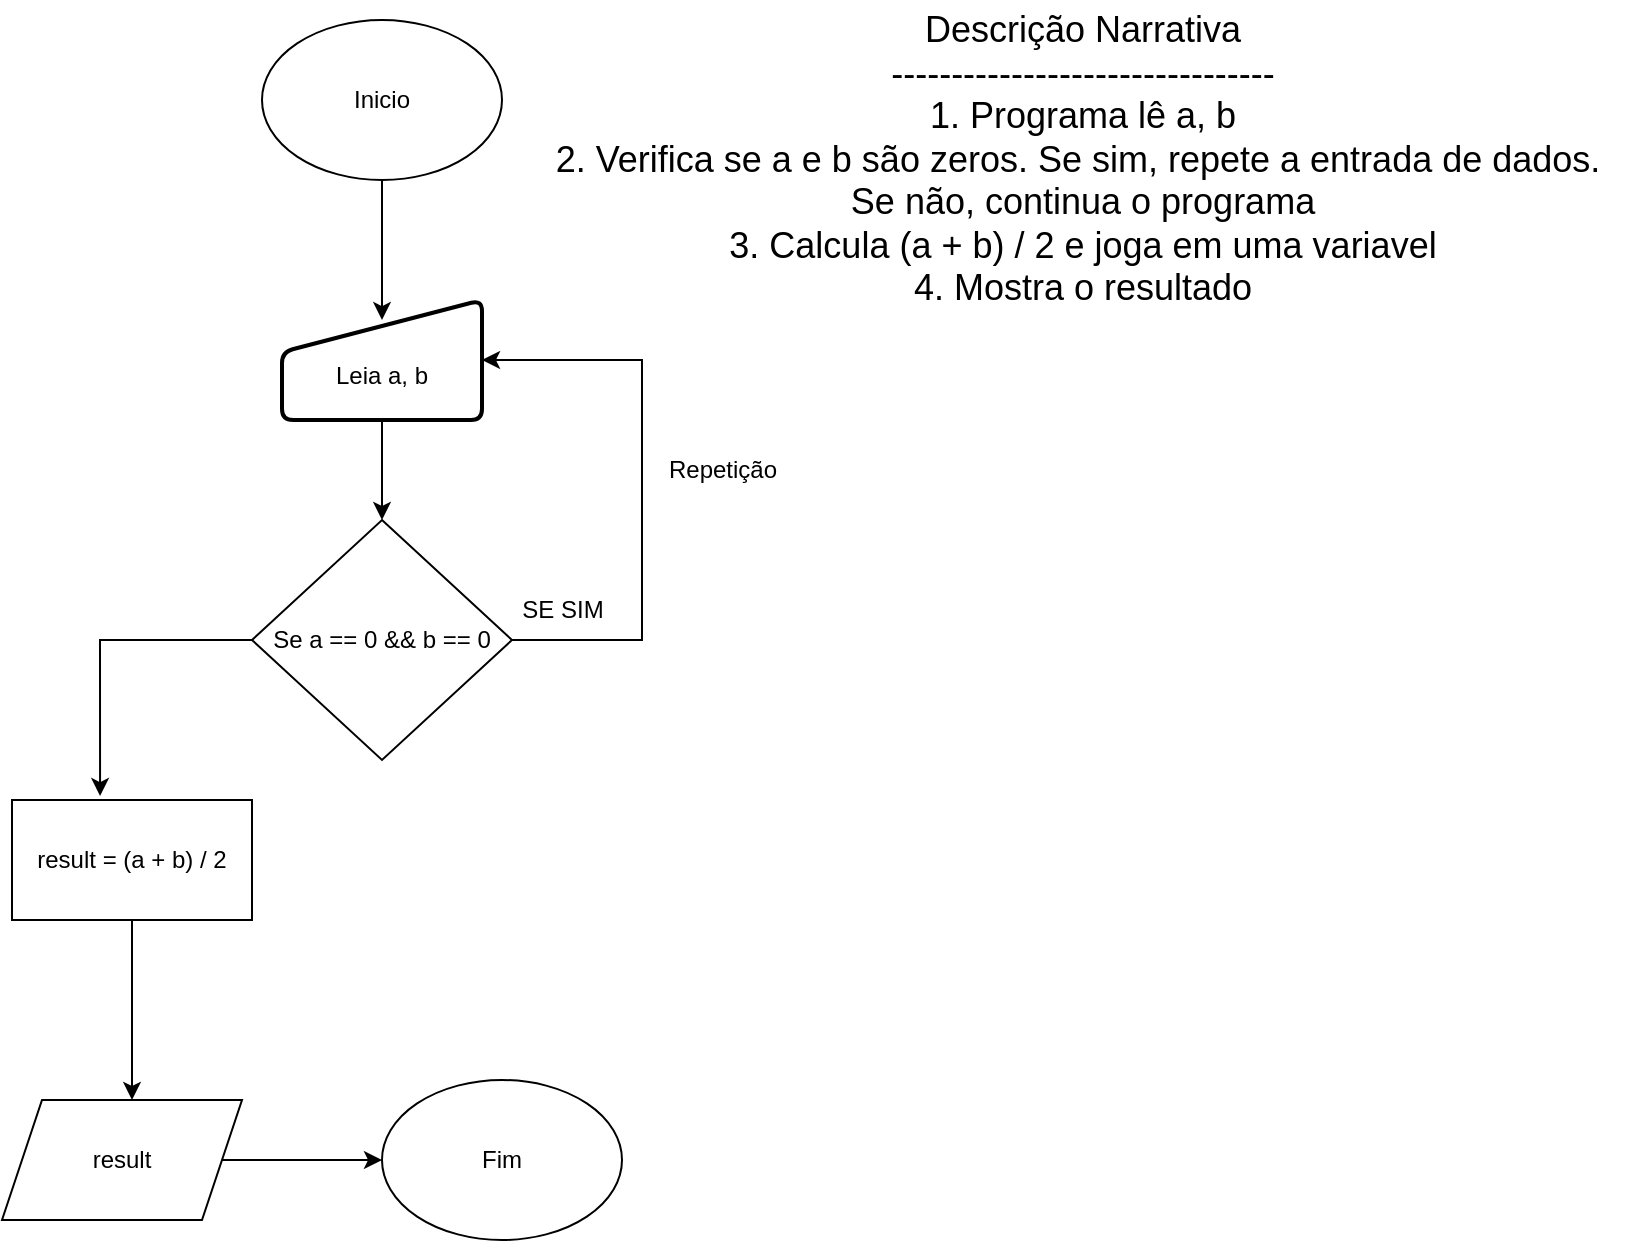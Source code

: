 <mxfile version="26.1.1">
  <diagram name="Página-1" id="QZRI5XEX4v3icSLjuebx">
    <mxGraphModel dx="1390" dy="1931" grid="1" gridSize="10" guides="1" tooltips="1" connect="1" arrows="1" fold="1" page="1" pageScale="1" pageWidth="827" pageHeight="1169" math="0" shadow="0">
      <root>
        <mxCell id="0" />
        <mxCell id="1" parent="0" />
        <mxCell id="OdFzUex_ETXGbU3qXnvS-79" value="Inicio" style="ellipse;whiteSpace=wrap;html=1;" vertex="1" parent="1">
          <mxGeometry x="130" y="-1120" width="120" height="80" as="geometry" />
        </mxCell>
        <mxCell id="OdFzUex_ETXGbU3qXnvS-83" style="edgeStyle=orthogonalEdgeStyle;rounded=0;orthogonalLoop=1;jettySize=auto;html=1;entryX=0.5;entryY=0;entryDx=0;entryDy=0;" edge="1" parent="1" source="OdFzUex_ETXGbU3qXnvS-80" target="OdFzUex_ETXGbU3qXnvS-82">
          <mxGeometry relative="1" as="geometry" />
        </mxCell>
        <mxCell id="OdFzUex_ETXGbU3qXnvS-80" value="&lt;div&gt;&lt;br&gt;&lt;/div&gt;Leia a, b" style="html=1;strokeWidth=2;shape=manualInput;whiteSpace=wrap;rounded=1;size=26;arcSize=11;" vertex="1" parent="1">
          <mxGeometry x="140" y="-980" width="100" height="60" as="geometry" />
        </mxCell>
        <mxCell id="OdFzUex_ETXGbU3qXnvS-81" style="edgeStyle=orthogonalEdgeStyle;rounded=0;orthogonalLoop=1;jettySize=auto;html=1;entryX=0.5;entryY=0.167;entryDx=0;entryDy=0;entryPerimeter=0;" edge="1" parent="1" source="OdFzUex_ETXGbU3qXnvS-79" target="OdFzUex_ETXGbU3qXnvS-80">
          <mxGeometry relative="1" as="geometry" />
        </mxCell>
        <mxCell id="OdFzUex_ETXGbU3qXnvS-85" style="edgeStyle=orthogonalEdgeStyle;rounded=0;orthogonalLoop=1;jettySize=auto;html=1;entryX=1;entryY=0.5;entryDx=0;entryDy=0;" edge="1" parent="1" source="OdFzUex_ETXGbU3qXnvS-82" target="OdFzUex_ETXGbU3qXnvS-80">
          <mxGeometry relative="1" as="geometry">
            <Array as="points">
              <mxPoint x="320" y="-810" />
              <mxPoint x="320" y="-950" />
            </Array>
          </mxGeometry>
        </mxCell>
        <mxCell id="OdFzUex_ETXGbU3qXnvS-82" value="Se a == 0 &amp;amp;&amp;amp; b == 0" style="rhombus;whiteSpace=wrap;html=1;" vertex="1" parent="1">
          <mxGeometry x="125" y="-870" width="130" height="120" as="geometry" />
        </mxCell>
        <mxCell id="OdFzUex_ETXGbU3qXnvS-86" value="Repetição" style="text;html=1;align=center;verticalAlign=middle;resizable=0;points=[];autosize=1;strokeColor=none;fillColor=none;" vertex="1" parent="1">
          <mxGeometry x="320" y="-910" width="80" height="30" as="geometry" />
        </mxCell>
        <mxCell id="OdFzUex_ETXGbU3qXnvS-87" value="SE SIM" style="text;html=1;align=center;verticalAlign=middle;resizable=0;points=[];autosize=1;strokeColor=none;fillColor=none;" vertex="1" parent="1">
          <mxGeometry x="250" y="-840" width="60" height="30" as="geometry" />
        </mxCell>
        <mxCell id="OdFzUex_ETXGbU3qXnvS-90" style="edgeStyle=orthogonalEdgeStyle;rounded=0;orthogonalLoop=1;jettySize=auto;html=1;" edge="1" parent="1" source="OdFzUex_ETXGbU3qXnvS-88">
          <mxGeometry relative="1" as="geometry">
            <mxPoint x="65" y="-580" as="targetPoint" />
          </mxGeometry>
        </mxCell>
        <mxCell id="OdFzUex_ETXGbU3qXnvS-88" value="result = (a + b) / 2" style="rounded=0;whiteSpace=wrap;html=1;" vertex="1" parent="1">
          <mxGeometry x="5" y="-730" width="120" height="60" as="geometry" />
        </mxCell>
        <mxCell id="OdFzUex_ETXGbU3qXnvS-89" style="edgeStyle=orthogonalEdgeStyle;rounded=0;orthogonalLoop=1;jettySize=auto;html=1;entryX=0.367;entryY=-0.033;entryDx=0;entryDy=0;entryPerimeter=0;" edge="1" parent="1" source="OdFzUex_ETXGbU3qXnvS-82" target="OdFzUex_ETXGbU3qXnvS-88">
          <mxGeometry relative="1" as="geometry">
            <Array as="points">
              <mxPoint x="49" y="-810" />
            </Array>
          </mxGeometry>
        </mxCell>
        <mxCell id="OdFzUex_ETXGbU3qXnvS-93" style="edgeStyle=orthogonalEdgeStyle;rounded=0;orthogonalLoop=1;jettySize=auto;html=1;" edge="1" parent="1" source="OdFzUex_ETXGbU3qXnvS-91" target="OdFzUex_ETXGbU3qXnvS-92">
          <mxGeometry relative="1" as="geometry" />
        </mxCell>
        <mxCell id="OdFzUex_ETXGbU3qXnvS-91" value="result" style="shape=parallelogram;perimeter=parallelogramPerimeter;whiteSpace=wrap;html=1;fixedSize=1;" vertex="1" parent="1">
          <mxGeometry y="-580" width="120" height="60" as="geometry" />
        </mxCell>
        <mxCell id="OdFzUex_ETXGbU3qXnvS-92" value="Fim" style="ellipse;whiteSpace=wrap;html=1;" vertex="1" parent="1">
          <mxGeometry x="190" y="-590" width="120" height="80" as="geometry" />
        </mxCell>
        <mxCell id="OdFzUex_ETXGbU3qXnvS-94" value="Descrição Narrativa&lt;div&gt;--------------------------------&lt;/div&gt;&lt;div&gt;1. Programa lê a, b&lt;/div&gt;&lt;div&gt;2. Verifica se a e b são zeros. Se sim, repete a entrada de dados.&amp;nbsp;&lt;/div&gt;&lt;div&gt;Se não, continua o programa&lt;/div&gt;&lt;div&gt;3. Calcula (a + b) / 2 e joga em uma variavel&lt;/div&gt;&lt;div&gt;4. Mostra o resultado&lt;/div&gt;" style="text;html=1;align=center;verticalAlign=middle;resizable=0;points=[];autosize=1;strokeColor=none;fillColor=none;fontSize=18;" vertex="1" parent="1">
          <mxGeometry x="265" y="-1130" width="550" height="160" as="geometry" />
        </mxCell>
      </root>
    </mxGraphModel>
  </diagram>
</mxfile>
